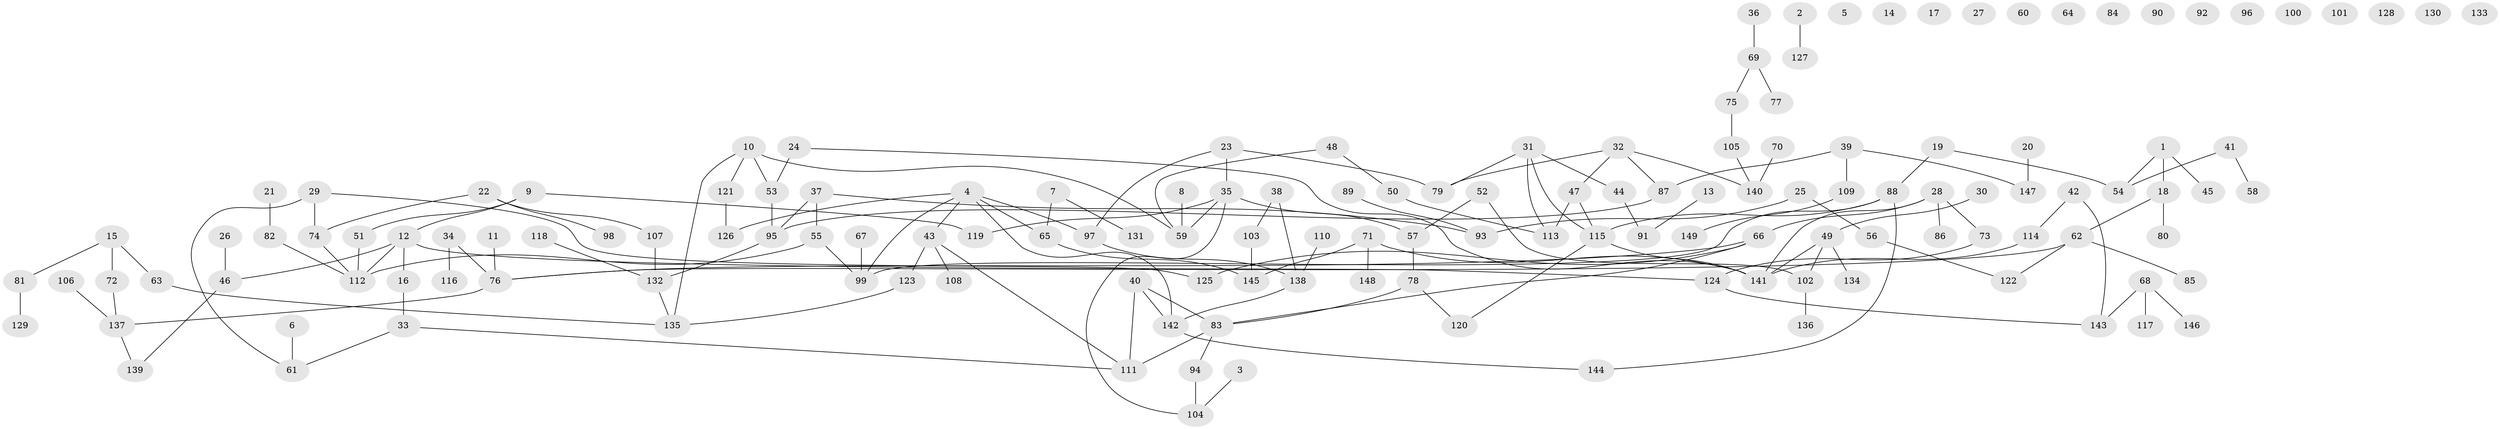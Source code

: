 // coarse degree distribution, {1: 0.2696629213483146, 0: 0.16853932584269662, 2: 0.25842696629213485, 4: 0.1348314606741573, 5: 0.056179775280898875, 3: 0.0449438202247191, 6: 0.02247191011235955, 9: 0.011235955056179775, 7: 0.02247191011235955, 8: 0.011235955056179775}
// Generated by graph-tools (version 1.1) at 2025/43/03/04/25 21:43:14]
// undirected, 149 vertices, 165 edges
graph export_dot {
graph [start="1"]
  node [color=gray90,style=filled];
  1;
  2;
  3;
  4;
  5;
  6;
  7;
  8;
  9;
  10;
  11;
  12;
  13;
  14;
  15;
  16;
  17;
  18;
  19;
  20;
  21;
  22;
  23;
  24;
  25;
  26;
  27;
  28;
  29;
  30;
  31;
  32;
  33;
  34;
  35;
  36;
  37;
  38;
  39;
  40;
  41;
  42;
  43;
  44;
  45;
  46;
  47;
  48;
  49;
  50;
  51;
  52;
  53;
  54;
  55;
  56;
  57;
  58;
  59;
  60;
  61;
  62;
  63;
  64;
  65;
  66;
  67;
  68;
  69;
  70;
  71;
  72;
  73;
  74;
  75;
  76;
  77;
  78;
  79;
  80;
  81;
  82;
  83;
  84;
  85;
  86;
  87;
  88;
  89;
  90;
  91;
  92;
  93;
  94;
  95;
  96;
  97;
  98;
  99;
  100;
  101;
  102;
  103;
  104;
  105;
  106;
  107;
  108;
  109;
  110;
  111;
  112;
  113;
  114;
  115;
  116;
  117;
  118;
  119;
  120;
  121;
  122;
  123;
  124;
  125;
  126;
  127;
  128;
  129;
  130;
  131;
  132;
  133;
  134;
  135;
  136;
  137;
  138;
  139;
  140;
  141;
  142;
  143;
  144;
  145;
  146;
  147;
  148;
  149;
  1 -- 18;
  1 -- 45;
  1 -- 54;
  2 -- 127;
  3 -- 104;
  4 -- 43;
  4 -- 65;
  4 -- 97;
  4 -- 99;
  4 -- 126;
  4 -- 142;
  6 -- 61;
  7 -- 65;
  7 -- 131;
  8 -- 59;
  9 -- 12;
  9 -- 51;
  9 -- 119;
  10 -- 53;
  10 -- 59;
  10 -- 121;
  10 -- 135;
  11 -- 76;
  12 -- 16;
  12 -- 46;
  12 -- 112;
  12 -- 124;
  13 -- 91;
  15 -- 63;
  15 -- 72;
  15 -- 81;
  16 -- 33;
  18 -- 62;
  18 -- 80;
  19 -- 54;
  19 -- 88;
  20 -- 147;
  21 -- 82;
  22 -- 74;
  22 -- 98;
  22 -- 107;
  23 -- 35;
  23 -- 79;
  23 -- 97;
  24 -- 53;
  24 -- 141;
  25 -- 56;
  25 -- 93;
  26 -- 46;
  28 -- 66;
  28 -- 73;
  28 -- 86;
  28 -- 141;
  29 -- 61;
  29 -- 74;
  29 -- 125;
  30 -- 49;
  31 -- 44;
  31 -- 79;
  31 -- 113;
  31 -- 115;
  32 -- 47;
  32 -- 79;
  32 -- 87;
  32 -- 140;
  33 -- 61;
  33 -- 111;
  34 -- 76;
  34 -- 116;
  35 -- 57;
  35 -- 59;
  35 -- 104;
  35 -- 119;
  36 -- 69;
  37 -- 55;
  37 -- 93;
  37 -- 95;
  38 -- 103;
  38 -- 138;
  39 -- 87;
  39 -- 109;
  39 -- 147;
  40 -- 83;
  40 -- 111;
  40 -- 142;
  41 -- 54;
  41 -- 58;
  42 -- 114;
  42 -- 143;
  43 -- 108;
  43 -- 111;
  43 -- 123;
  44 -- 91;
  46 -- 139;
  47 -- 113;
  47 -- 115;
  48 -- 50;
  48 -- 59;
  49 -- 102;
  49 -- 134;
  49 -- 141;
  50 -- 113;
  51 -- 112;
  52 -- 57;
  52 -- 102;
  53 -- 95;
  55 -- 99;
  55 -- 112;
  56 -- 122;
  57 -- 78;
  62 -- 76;
  62 -- 85;
  62 -- 122;
  63 -- 135;
  65 -- 145;
  66 -- 76;
  66 -- 83;
  66 -- 125;
  67 -- 99;
  68 -- 117;
  68 -- 143;
  68 -- 146;
  69 -- 75;
  69 -- 77;
  70 -- 140;
  71 -- 141;
  71 -- 145;
  71 -- 148;
  72 -- 137;
  73 -- 124;
  74 -- 112;
  75 -- 105;
  76 -- 137;
  78 -- 83;
  78 -- 120;
  81 -- 129;
  82 -- 112;
  83 -- 94;
  83 -- 111;
  87 -- 95;
  88 -- 99;
  88 -- 115;
  88 -- 144;
  89 -- 93;
  94 -- 104;
  95 -- 132;
  97 -- 138;
  102 -- 136;
  103 -- 145;
  105 -- 140;
  106 -- 137;
  107 -- 132;
  109 -- 149;
  110 -- 138;
  114 -- 141;
  115 -- 120;
  115 -- 141;
  118 -- 132;
  121 -- 126;
  123 -- 135;
  124 -- 143;
  132 -- 135;
  137 -- 139;
  138 -- 142;
  142 -- 144;
}
